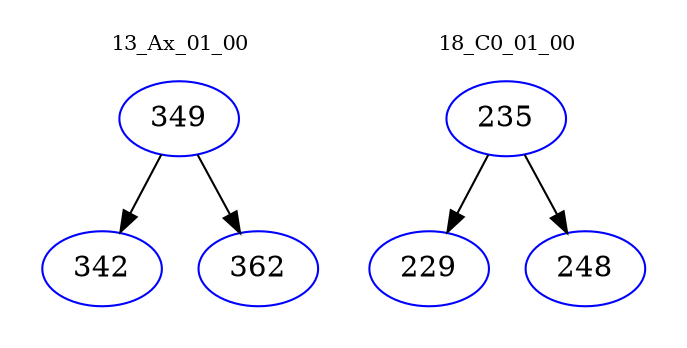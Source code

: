 digraph{
subgraph cluster_0 {
color = white
label = "13_Ax_01_00";
fontsize=10;
T0_349 [label="349", color="blue"]
T0_349 -> T0_342 [color="black"]
T0_342 [label="342", color="blue"]
T0_349 -> T0_362 [color="black"]
T0_362 [label="362", color="blue"]
}
subgraph cluster_1 {
color = white
label = "18_C0_01_00";
fontsize=10;
T1_235 [label="235", color="blue"]
T1_235 -> T1_229 [color="black"]
T1_229 [label="229", color="blue"]
T1_235 -> T1_248 [color="black"]
T1_248 [label="248", color="blue"]
}
}
